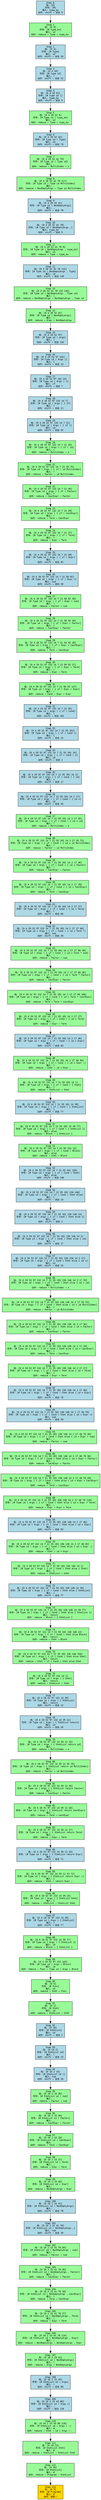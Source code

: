 digraph ParseFlow {
  rankdir=TB;
  node [shape=box, fontname="monospace", fontsize=10];
  edge [fontname="monospace"];
  step0 [label="Step 0\n栈: [0]\n符号: [#]\n输入: type_kw\n动作: shift → 状态 9", style=filled, fillcolor=lightblue];
  step1 [label="Step 1\n栈: [0 9]\n符号: [# type_kw]\n输入: id\n动作: reduce → Type → type_kw ", style=filled, fillcolor=palegreen];
  step2 [label="Step 2\n栈: [0 4]\n符号: [# Type]\n输入: id\n动作: shift → 状态 20", style=filled, fillcolor=lightblue];
  step3 [label="Step 3\n栈: [0 4 20]\n符号: [# Type id]\n输入: (\n动作: shift → 状态 52", style=filled, fillcolor=lightblue];
  step4 [label="Step 4\n栈: [0 4 20 52]\n符号: [# Type id (]\n输入: type_kw\n动作: shift → 状态 9", style=filled, fillcolor=lightblue];
  step5 [label="Step 5\n栈: [0 4 20 52 9]\n符号: [# Type id ( type_kw]\n输入: id\n动作: reduce → Type → type_kw ", style=filled, fillcolor=palegreen];
  step6 [label="Step 6\n栈: [0 4 20 52 42]\n符号: [# Type id ( Type]\n输入: id\n动作: shift → 状态 79", style=filled, fillcolor=lightblue];
  step7 [label="Step 7\n栈: [0 4 20 52 42 79]\n符号: [# Type id ( Type id]\n输入: ,\n动作: reduce → MultiIndex → ε", style=filled, fillcolor=palegreen];
  step8 [label="Step 8\n栈: [0 4 20 52 42 79 117]\n符号: [# Type id ( Type id MultiIndex]\n输入: ,\n动作: reduce → NonEmptyArgs → Type id MultiIndex ", style=filled, fillcolor=palegreen];
  step9 [label="Step 9\n栈: [0 4 20 52 41]\n符号: [# Type id ( NonEmptyArgs]\n输入: ,\n动作: shift → 状态 78", style=filled, fillcolor=lightblue];
  step10 [label="Step 10\n栈: [0 4 20 52 41 78]\n符号: [# Type id ( NonEmptyArgs ,]\n输入: type_kw\n动作: shift → 状态 9", style=filled, fillcolor=lightblue];
  step11 [label="Step 11\n栈: [0 4 20 52 41 78 9]\n符号: [# Type id ( NonEmptyArgs , type_kw]\n输入: id\n动作: reduce → Type → type_kw ", style=filled, fillcolor=palegreen];
  step12 [label="Step 12\n栈: [0 4 20 52 41 78 115]\n符号: [# Type id ( NonEmptyArgs , Type]\n输入: id\n动作: shift → 状态 140", style=filled, fillcolor=lightblue];
  step13 [label="Step 13\n栈: [0 4 20 52 41 78 115 140]\n符号: [# Type id ( NonEmptyArgs , Type id]\n输入: )\n动作: reduce → NonEmptyArgs → NonEmptyArgs , Type id ", style=filled, fillcolor=palegreen];
  step14 [label="Step 14\n栈: [0 4 20 52 41]\n符号: [# Type id ( NonEmptyArgs]\n输入: )\n动作: reduce → Args → NonEmptyArgs ", style=filled, fillcolor=palegreen];
  step15 [label="Step 15\n栈: [0 4 20 52 97]\n符号: [# Type id ( Args]\n输入: )\n动作: shift → 状态 132", style=filled, fillcolor=lightblue];
  step16 [label="Step 16\n栈: [0 4 20 52 97 132]\n符号: [# Type id ( Args )]\n输入: {\n动作: shift → 状态 14", style=filled, fillcolor=lightblue];
  step17 [label="Step 17\n栈: [0 4 20 52 97 132 14]\n符号: [# Type id ( Args ) {]\n输入: if\n动作: shift → 状态 7", style=filled, fillcolor=lightblue];
  step18 [label="Step 18\n栈: [0 4 20 52 97 132 14 7]\n符号: [# Type id ( Args ) { if]\n输入: (\n动作: shift → 状态 21", style=filled, fillcolor=lightblue];
  step19 [label="Step 19\n栈: [0 4 20 52 97 132 14 7 21]\n符号: [# Type id ( Args ) { if (]\n输入: id\n动作: shift → 状态 35", style=filled, fillcolor=lightblue];
  step20 [label="Step 20\n栈: [0 4 20 52 97 132 14 7 21 35]\n符号: [# Type id ( Args ) { if ( id]\n输入: >\n动作: reduce → MultiIndex → ε", style=filled, fillcolor=palegreen];
  step21 [label="Step 21\n栈: [0 4 20 52 97 132 14 7 21 35 75]\n符号: [# Type id ( Args ) { if ( id MultiIndex]\n输入: >\n动作: reduce → Factor → id MultiIndex ", style=filled, fillcolor=palegreen];
  step22 [label="Step 22\n栈: [0 4 20 52 97 132 14 7 21 36]\n符号: [# Type id ( Args ) { if ( Factor]\n输入: >\n动作: reduce → CastExpr → Factor ", style=filled, fillcolor=palegreen];
  step23 [label="Step 23\n栈: [0 4 20 52 97 132 14 7 21 28]\n符号: [# Type id ( Args ) { if ( CastExpr]\n输入: >\n动作: reduce → Term → CastExpr ", style=filled, fillcolor=palegreen];
  step24 [label="Step 24\n栈: [0 4 20 52 97 132 14 7 21 27]\n符号: [# Type id ( Args ) { if ( Term]\n输入: >\n动作: reduce → Expr → Term ", style=filled, fillcolor=palegreen];
  step25 [label="Step 25\n栈: [0 4 20 52 97 132 14 7 21 50]\n符号: [# Type id ( Args ) { if ( Expr]\n输入: >\n动作: shift → 状态 92", style=filled, fillcolor=lightblue];
  step26 [label="Step 26\n栈: [0 4 20 52 97 132 14 7 21 50 92]\n符号: [# Type id ( Args ) { if ( Expr >]\n输入: num\n动作: shift → 状态 30", style=filled, fillcolor=lightblue];
  step27 [label="Step 27\n栈: [0 4 20 52 97 132 14 7 21 50 92 30]\n符号: [# Type id ( Args ) { if ( Expr > num]\n输入: )\n动作: reduce → Factor → num ", style=filled, fillcolor=palegreen];
  step28 [label="Step 28\n栈: [0 4 20 52 97 132 14 7 21 50 92 36]\n符号: [# Type id ( Args ) { if ( Expr > Factor]\n输入: )\n动作: reduce → CastExpr → Factor ", style=filled, fillcolor=palegreen];
  step29 [label="Step 29\n栈: [0 4 20 52 97 132 14 7 21 50 92 28]\n符号: [# Type id ( Args ) { if ( Expr > CastExpr]\n输入: )\n动作: reduce → Term → CastExpr ", style=filled, fillcolor=palegreen];
  step30 [label="Step 30\n栈: [0 4 20 52 97 132 14 7 21 50 92 27]\n符号: [# Type id ( Args ) { if ( Expr > Term]\n输入: )\n动作: reduce → Expr → Term ", style=filled, fillcolor=palegreen];
  step31 [label="Step 31\n栈: [0 4 20 52 97 132 14 7 21 50 92 127]\n符号: [# Type id ( Args ) { if ( Expr > Expr]\n输入: )\n动作: reduce → Cond → Expr > Expr ", style=filled, fillcolor=palegreen];
  step32 [label="Step 32\n栈: [0 4 20 52 97 132 14 7 21 55]\n符号: [# Type id ( Args ) { if ( Cond]\n输入: )\n动作: shift → 状态 101", style=filled, fillcolor=lightblue];
  step33 [label="Step 33\n栈: [0 4 20 52 97 132 14 7 21 55 101]\n符号: [# Type id ( Args ) { if ( Cond )]\n输入: {\n动作: shift → 状态 14", style=filled, fillcolor=lightblue];
  step34 [label="Step 34\n栈: [0 4 20 52 97 132 14 7 21 55 101 14]\n符号: [# Type id ( Args ) { if ( Cond ) {]\n输入: id\n动作: shift → 状态 2", style=filled, fillcolor=lightblue];
  step35 [label="Step 35\n栈: [0 4 20 52 97 132 14 7 21 55 101 14 2]\n符号: [# Type id ( Args ) { if ( Cond ) { id]\n输入: =\n动作: shift → 状态 17", style=filled, fillcolor=lightblue];
  step36 [label="Step 36\n栈: [0 4 20 52 97 132 14 7 21 55 101 14 2 17]\n符号: [# Type id ( Args ) { if ( Cond ) { id =]\n输入: id\n动作: shift → 状态 35", style=filled, fillcolor=lightblue];
  step37 [label="Step 37\n栈: [0 4 20 52 97 132 14 7 21 55 101 14 2 17 35]\n符号: [# Type id ( Args ) { if ( Cond ) { id = id]\n输入: *\n动作: reduce → MultiIndex → ε", style=filled, fillcolor=palegreen];
  step38 [label="Step 38\n栈: [0 4 20 52 97 132 14 7 21 55 101 14 2 17 35 75]\n符号: [# Type id ( Args ) { if ( Cond ) { id = id MultiIndex]\n输入: *\n动作: reduce → Factor → id MultiIndex ", style=filled, fillcolor=palegreen];
  step39 [label="Step 39\n栈: [0 4 20 52 97 132 14 7 21 55 101 14 2 17 36]\n符号: [# Type id ( Args ) { if ( Cond ) { id = Factor]\n输入: *\n动作: reduce → CastExpr → Factor ", style=filled, fillcolor=palegreen];
  step40 [label="Step 40\n栈: [0 4 20 52 97 132 14 7 21 55 101 14 2 17 28]\n符号: [# Type id ( Args ) { if ( Cond ) { id = CastExpr]\n输入: *\n动作: reduce → Term → CastExpr ", style=filled, fillcolor=palegreen];
  step41 [label="Step 41\n栈: [0 4 20 52 97 132 14 7 21 55 101 14 2 17 27]\n符号: [# Type id ( Args ) { if ( Cond ) { id = Term]\n输入: *\n动作: shift → 状态 66", style=filled, fillcolor=lightblue];
  step42 [label="Step 42\n栈: [0 4 20 52 97 132 14 7 21 55 101 14 2 17 27 66]\n符号: [# Type id ( Args ) { if ( Cond ) { id = Term *]\n输入: num\n动作: shift → 状态 30", style=filled, fillcolor=lightblue];
  step43 [label="Step 43\n栈: [0 4 20 52 97 132 14 7 21 55 101 14 2 17 27 66 30]\n符号: [# Type id ( Args ) { if ( Cond ) { id = Term * num]\n输入: ;\n动作: reduce → Factor → num ", style=filled, fillcolor=palegreen];
  step44 [label="Step 44\n栈: [0 4 20 52 97 132 14 7 21 55 101 14 2 17 27 66 36]\n符号: [# Type id ( Args ) { if ( Cond ) { id = Term * Factor]\n输入: ;\n动作: reduce → CastExpr → Factor ", style=filled, fillcolor=palegreen];
  step45 [label="Step 45\n栈: [0 4 20 52 97 132 14 7 21 55 101 14 2 17 27 66 106]\n符号: [# Type id ( Args ) { if ( Cond ) { id = Term * CastExpr]\n输入: ;\n动作: reduce → Term → Term * CastExpr ", style=filled, fillcolor=palegreen];
  step46 [label="Step 46\n栈: [0 4 20 52 97 132 14 7 21 55 101 14 2 17 27]\n符号: [# Type id ( Args ) { if ( Cond ) { id = Term]\n输入: ;\n动作: reduce → Expr → Term ", style=filled, fillcolor=palegreen];
  step47 [label="Step 47\n栈: [0 4 20 52 97 132 14 7 21 55 101 14 2 17 46]\n符号: [# Type id ( Args ) { if ( Cond ) { id = Expr]\n输入: ;\n动作: shift → 状态 83", style=filled, fillcolor=lightblue];
  step48 [label="Step 48\n栈: [0 4 20 52 97 132 14 7 21 55 101 14 2 17 46 83]\n符号: [# Type id ( Args ) { if ( Cond ) { id = Expr ;]\n输入: }\n动作: reduce → Stmt → id = Expr ; ", style=filled, fillcolor=palegreen];
  step49 [label="Step 49\n栈: [0 4 20 52 97 132 14 7 21 55 101 14 1]\n符号: [# Type id ( Args ) { if ( Cond ) { Stmt]\n输入: }\n动作: reduce → StmtList → Stmt ", style=filled, fillcolor=palegreen];
  step50 [label="Step 50\n栈: [0 4 20 52 97 132 14 7 21 55 101 14 39]\n符号: [# Type id ( Args ) { if ( Cond ) { StmtList]\n输入: }\n动作: shift → 状态 77", style=filled, fillcolor=lightblue];
  step51 [label="Step 51\n栈: [0 4 20 52 97 132 14 7 21 55 101 14 39 77]\n符号: [# Type id ( Args ) { if ( Cond ) { StmtList }]\n输入: else\n动作: reduce → Block → { StmtList } ", style=filled, fillcolor=palegreen];
  step52 [label="Step 52\n栈: [0 4 20 52 97 132 14 7 21 55 101 13]\n符号: [# Type id ( Args ) { if ( Cond ) Block]\n输入: else\n动作: reduce → Stmt → Block ", style=filled, fillcolor=palegreen];
  step53 [label="Step 53\n栈: [0 4 20 52 97 132 14 7 21 55 101 136]\n符号: [# Type id ( Args ) { if ( Cond ) Stmt]\n输入: else\n动作: shift → 状态 146", style=filled, fillcolor=lightblue];
  step54 [label="Step 54\n栈: [0 4 20 52 97 132 14 7 21 55 101 136 146]\n符号: [# Type id ( Args ) { if ( Cond ) Stmt else]\n输入: {\n动作: shift → 状态 14", style=filled, fillcolor=lightblue];
  step55 [label="Step 55\n栈: [0 4 20 52 97 132 14 7 21 55 101 136 146 14]\n符号: [# Type id ( Args ) { if ( Cond ) Stmt else {]\n输入: id\n动作: shift → 状态 2", style=filled, fillcolor=lightblue];
  step56 [label="Step 56\n栈: [0 4 20 52 97 132 14 7 21 55 101 136 146 14 2]\n符号: [# Type id ( Args ) { if ( Cond ) Stmt else { id]\n输入: =\n动作: shift → 状态 17", style=filled, fillcolor=lightblue];
  step57 [label="Step 57\n栈: [0 4 20 52 97 132 14 7 21 55 101 136 146 14 2 17]\n符号: [# Type id ( Args ) { if ( Cond ) Stmt else { id =]\n输入: id\n动作: shift → 状态 35", style=filled, fillcolor=lightblue];
  step58 [label="Step 58\n栈: [0 4 20 52 97 132 14 7 21 55 101 136 146 14 2 17 35]\n符号: [# Type id ( Args ) { if ( Cond ) Stmt else { id = id]\n输入: +\n动作: reduce → MultiIndex → ε", style=filled, fillcolor=palegreen];
  step59 [label="Step 59\n栈: [0 4 20 52 97 132 14 7 21 55 101 136 146 14 2 17 35 75]\n符号: [# Type id ( Args ) { if ( Cond ) Stmt else { id = id MultiIndex]\n输入: +\n动作: reduce → Factor → id MultiIndex ", style=filled, fillcolor=palegreen];
  step60 [label="Step 60\n栈: [0 4 20 52 97 132 14 7 21 55 101 136 146 14 2 17 36]\n符号: [# Type id ( Args ) { if ( Cond ) Stmt else { id = Factor]\n输入: +\n动作: reduce → CastExpr → Factor ", style=filled, fillcolor=palegreen];
  step61 [label="Step 61\n栈: [0 4 20 52 97 132 14 7 21 55 101 136 146 14 2 17 28]\n符号: [# Type id ( Args ) { if ( Cond ) Stmt else { id = CastExpr]\n输入: +\n动作: reduce → Term → CastExpr ", style=filled, fillcolor=palegreen];
  step62 [label="Step 62\n栈: [0 4 20 52 97 132 14 7 21 55 101 136 146 14 2 17 27]\n符号: [# Type id ( Args ) { if ( Cond ) Stmt else { id = Term]\n输入: +\n动作: reduce → Expr → Term ", style=filled, fillcolor=palegreen];
  step63 [label="Step 63\n栈: [0 4 20 52 97 132 14 7 21 55 101 136 146 14 2 17 46]\n符号: [# Type id ( Args ) { if ( Cond ) Stmt else { id = Expr]\n输入: +\n动作: shift → 状态 70", style=filled, fillcolor=lightblue];
  step64 [label="Step 64\n栈: [0 4 20 52 97 132 14 7 21 55 101 136 146 14 2 17 46 70]\n符号: [# Type id ( Args ) { if ( Cond ) Stmt else { id = Expr +]\n输入: num\n动作: shift → 状态 30", style=filled, fillcolor=lightblue];
  step65 [label="Step 65\n栈: [0 4 20 52 97 132 14 7 21 55 101 136 146 14 2 17 46 70 30]\n符号: [# Type id ( Args ) { if ( Cond ) Stmt else { id = Expr + num]\n输入: ;\n动作: reduce → Factor → num ", style=filled, fillcolor=palegreen];
  step66 [label="Step 66\n栈: [0 4 20 52 97 132 14 7 21 55 101 136 146 14 2 17 46 70 36]\n符号: [# Type id ( Args ) { if ( Cond ) Stmt else { id = Expr + Factor]\n输入: ;\n动作: reduce → CastExpr → Factor ", style=filled, fillcolor=palegreen];
  step67 [label="Step 67\n栈: [0 4 20 52 97 132 14 7 21 55 101 136 146 14 2 17 46 70 28]\n符号: [# Type id ( Args ) { if ( Cond ) Stmt else { id = Expr + CastExpr]\n输入: ;\n动作: reduce → Term → CastExpr ", style=filled, fillcolor=palegreen];
  step68 [label="Step 68\n栈: [0 4 20 52 97 132 14 7 21 55 101 136 146 14 2 17 46 70 110]\n符号: [# Type id ( Args ) { if ( Cond ) Stmt else { id = Expr + Term]\n输入: ;\n动作: reduce → Expr → Expr + Term ", style=filled, fillcolor=palegreen];
  step69 [label="Step 69\n栈: [0 4 20 52 97 132 14 7 21 55 101 136 146 14 2 17 46]\n符号: [# Type id ( Args ) { if ( Cond ) Stmt else { id = Expr]\n输入: ;\n动作: shift → 状态 83", style=filled, fillcolor=lightblue];
  step70 [label="Step 70\n栈: [0 4 20 52 97 132 14 7 21 55 101 136 146 14 2 17 46 83]\n符号: [# Type id ( Args ) { if ( Cond ) Stmt else { id = Expr ;]\n输入: }\n动作: reduce → Stmt → id = Expr ; ", style=filled, fillcolor=palegreen];
  step71 [label="Step 71\n栈: [0 4 20 52 97 132 14 7 21 55 101 136 146 14 1]\n符号: [# Type id ( Args ) { if ( Cond ) Stmt else { Stmt]\n输入: }\n动作: reduce → StmtList → Stmt ", style=filled, fillcolor=palegreen];
  step72 [label="Step 72\n栈: [0 4 20 52 97 132 14 7 21 55 101 136 146 14 39]\n符号: [# Type id ( Args ) { if ( Cond ) Stmt else { StmtList]\n输入: }\n动作: shift → 状态 77", style=filled, fillcolor=lightblue];
  step73 [label="Step 73\n栈: [0 4 20 52 97 132 14 7 21 55 101 136 146 14 39 77]\n符号: [# Type id ( Args ) { if ( Cond ) Stmt else { StmtList }]\n输入: return\n动作: reduce → Block → { StmtList } ", style=filled, fillcolor=palegreen];
  step74 [label="Step 74\n栈: [0 4 20 52 97 132 14 7 21 55 101 136 146 13]\n符号: [# Type id ( Args ) { if ( Cond ) Stmt else Block]\n输入: return\n动作: reduce → Stmt → Block ", style=filled, fillcolor=palegreen];
  step75 [label="Step 75\n栈: [0 4 20 52 97 132 14 7 21 55 101 136 146 150]\n符号: [# Type id ( Args ) { if ( Cond ) Stmt else Stmt]\n输入: return\n动作: reduce → Stmt → if ( Cond ) Stmt else Stmt ", style=filled, fillcolor=palegreen];
  step76 [label="Step 76\n栈: [0 4 20 52 97 132 14 1]\n符号: [# Type id ( Args ) { Stmt]\n输入: return\n动作: reduce → StmtList → Stmt ", style=filled, fillcolor=palegreen];
  step77 [label="Step 77\n栈: [0 4 20 52 97 132 14 39]\n符号: [# Type id ( Args ) { StmtList]\n输入: return\n动作: shift → 状态 12", style=filled, fillcolor=lightblue];
  step78 [label="Step 78\n栈: [0 4 20 52 97 132 14 39 12]\n符号: [# Type id ( Args ) { StmtList return]\n输入: id\n动作: shift → 状态 35", style=filled, fillcolor=lightblue];
  step79 [label="Step 79\n栈: [0 4 20 52 97 132 14 39 12 35]\n符号: [# Type id ( Args ) { StmtList return id]\n输入: ;\n动作: reduce → MultiIndex → ε", style=filled, fillcolor=palegreen];
  step80 [label="Step 80\n栈: [0 4 20 52 97 132 14 39 12 35 75]\n符号: [# Type id ( Args ) { StmtList return id MultiIndex]\n输入: ;\n动作: reduce → Factor → id MultiIndex ", style=filled, fillcolor=palegreen];
  step81 [label="Step 81\n栈: [0 4 20 52 97 132 14 39 12 36]\n符号: [# Type id ( Args ) { StmtList return Factor]\n输入: ;\n动作: reduce → CastExpr → Factor ", style=filled, fillcolor=palegreen];
  step82 [label="Step 82\n栈: [0 4 20 52 97 132 14 39 12 28]\n符号: [# Type id ( Args ) { StmtList return CastExpr]\n输入: ;\n动作: reduce → Term → CastExpr ", style=filled, fillcolor=palegreen];
  step83 [label="Step 83\n栈: [0 4 20 52 97 132 14 39 12 27]\n符号: [# Type id ( Args ) { StmtList return Term]\n输入: ;\n动作: reduce → Expr → Term ", style=filled, fillcolor=palegreen];
  step84 [label="Step 84\n栈: [0 4 20 52 97 132 14 39 12 33]\n符号: [# Type id ( Args ) { StmtList return Expr]\n输入: ;\n动作: shift → 状态 72", style=filled, fillcolor=lightblue];
  step85 [label="Step 85\n栈: [0 4 20 52 97 132 14 39 12 33 72]\n符号: [# Type id ( Args ) { StmtList return Expr ;]\n输入: }\n动作: reduce → Stmt → return Expr ; ", style=filled, fillcolor=palegreen];
  step86 [label="Step 86\n栈: [0 4 20 52 97 132 14 39 23]\n符号: [# Type id ( Args ) { StmtList Stmt]\n输入: }\n动作: reduce → StmtList → StmtList Stmt ", style=filled, fillcolor=palegreen];
  step87 [label="Step 87\n栈: [0 4 20 52 97 132 14 39]\n符号: [# Type id ( Args ) { StmtList]\n输入: }\n动作: shift → 状态 77", style=filled, fillcolor=lightblue];
  step88 [label="Step 88\n栈: [0 4 20 52 97 132 14 39 77]\n符号: [# Type id ( Args ) { StmtList }]\n输入: id\n动作: reduce → Block → { StmtList } ", style=filled, fillcolor=palegreen];
  step89 [label="Step 89\n栈: [0 4 20 52 97 132 143]\n符号: [# Type id ( Args ) Block]\n输入: id\n动作: reduce → Func → Type id ( Args ) Block ", style=filled, fillcolor=palegreen];
  step90 [label="Step 90\n栈: [0 6]\n符号: [# Func]\n输入: id\n动作: reduce → Stmt → Func ", style=filled, fillcolor=palegreen];
  step91 [label="Step 91\n栈: [0 1]\n符号: [# Stmt]\n输入: id\n动作: reduce → StmtList → Stmt ", style=filled, fillcolor=palegreen];
  step92 [label="Step 92\n栈: [0 10]\n符号: [# StmtList]\n输入: id\n动作: shift → 状态 2", style=filled, fillcolor=lightblue];
  step93 [label="Step 93\n栈: [0 10 2]\n符号: [# StmtList id]\n输入: (\n动作: shift → 状态 15", style=filled, fillcolor=lightblue];
  step94 [label="Step 94\n栈: [0 10 2 15]\n符号: [# StmtList id (]\n输入: num\n动作: shift → 状态 30", style=filled, fillcolor=lightblue];
  step95 [label="Step 95\n栈: [0 10 2 15 30]\n符号: [# StmtList id ( num]\n输入: ,\n动作: reduce → Factor → num ", style=filled, fillcolor=palegreen];
  step96 [label="Step 96\n栈: [0 10 2 15 36]\n符号: [# StmtList id ( Factor]\n输入: ,\n动作: reduce → CastExpr → Factor ", style=filled, fillcolor=palegreen];
  step97 [label="Step 97\n栈: [0 10 2 15 28]\n符号: [# StmtList id ( CastExpr]\n输入: ,\n动作: reduce → Term → CastExpr ", style=filled, fillcolor=palegreen];
  step98 [label="Step 98\n栈: [0 10 2 15 27]\n符号: [# StmtList id ( Term]\n输入: ,\n动作: reduce → Expr → Term ", style=filled, fillcolor=palegreen];
  step99 [label="Step 99\n栈: [0 10 2 15 40]\n符号: [# StmtList id ( Expr]\n输入: ,\n动作: reduce → NonEmptyArgs → Expr ", style=filled, fillcolor=palegreen];
  step100 [label="Step 100\n栈: [0 10 2 15 41]\n符号: [# StmtList id ( NonEmptyArgs]\n输入: ,\n动作: shift → 状态 78", style=filled, fillcolor=lightblue];
  step101 [label="Step 101\n栈: [0 10 2 15 41 78]\n符号: [# StmtList id ( NonEmptyArgs ,]\n输入: num\n动作: shift → 状态 30", style=filled, fillcolor=lightblue];
  step102 [label="Step 102\n栈: [0 10 2 15 41 78 30]\n符号: [# StmtList id ( NonEmptyArgs , num]\n输入: )\n动作: reduce → Factor → num ", style=filled, fillcolor=palegreen];
  step103 [label="Step 103\n栈: [0 10 2 15 41 78 36]\n符号: [# StmtList id ( NonEmptyArgs , Factor]\n输入: )\n动作: reduce → CastExpr → Factor ", style=filled, fillcolor=palegreen];
  step104 [label="Step 104\n栈: [0 10 2 15 41 78 28]\n符号: [# StmtList id ( NonEmptyArgs , CastExpr]\n输入: )\n动作: reduce → Term → CastExpr ", style=filled, fillcolor=palegreen];
  step105 [label="Step 105\n栈: [0 10 2 15 41 78 27]\n符号: [# StmtList id ( NonEmptyArgs , Term]\n输入: )\n动作: reduce → Expr → Term ", style=filled, fillcolor=palegreen];
  step106 [label="Step 106\n栈: [0 10 2 15 41 78 114]\n符号: [# StmtList id ( NonEmptyArgs , Expr]\n输入: )\n动作: reduce → NonEmptyArgs → NonEmptyArgs , Expr ", style=filled, fillcolor=palegreen];
  step107 [label="Step 107\n栈: [0 10 2 15 41]\n符号: [# StmtList id ( NonEmptyArgs]\n输入: )\n动作: reduce → Args → NonEmptyArgs ", style=filled, fillcolor=palegreen];
  step108 [label="Step 108\n栈: [0 10 2 15 43]\n符号: [# StmtList id ( Args]\n输入: )\n动作: shift → 状态 80", style=filled, fillcolor=lightblue];
  step109 [label="Step 109\n栈: [0 10 2 15 43 80]\n符号: [# StmtList id ( Args )]\n输入: ;\n动作: shift → 状态 118", style=filled, fillcolor=lightblue];
  step110 [label="Step 110\n栈: [0 10 2 15 43 80 118]\n符号: [# StmtList id ( Args ) ;]\n输入: #\n动作: reduce → Stmt → id ( Args ) ; ", style=filled, fillcolor=palegreen];
  step111 [label="Step 111\n栈: [0 10 23]\n符号: [# StmtList Stmt]\n输入: #\n动作: reduce → StmtList → StmtList Stmt ", style=filled, fillcolor=palegreen];
  step112 [label="Step 112\n栈: [0 10]\n符号: [# StmtList]\n输入: #\n动作: reduce → Program → StmtList ", style=filled, fillcolor=palegreen];
  step113 [label="Step 113\n栈: [0 5]\n符号: [# Program]\n输入: #\n动作: 接受 ✅", style=filled, fillcolor=gold];
  step0 -> step1;
  step1 -> step2;
  step2 -> step3;
  step3 -> step4;
  step4 -> step5;
  step5 -> step6;
  step6 -> step7;
  step7 -> step8;
  step8 -> step9;
  step9 -> step10;
  step10 -> step11;
  step11 -> step12;
  step12 -> step13;
  step13 -> step14;
  step14 -> step15;
  step15 -> step16;
  step16 -> step17;
  step17 -> step18;
  step18 -> step19;
  step19 -> step20;
  step20 -> step21;
  step21 -> step22;
  step22 -> step23;
  step23 -> step24;
  step24 -> step25;
  step25 -> step26;
  step26 -> step27;
  step27 -> step28;
  step28 -> step29;
  step29 -> step30;
  step30 -> step31;
  step31 -> step32;
  step32 -> step33;
  step33 -> step34;
  step34 -> step35;
  step35 -> step36;
  step36 -> step37;
  step37 -> step38;
  step38 -> step39;
  step39 -> step40;
  step40 -> step41;
  step41 -> step42;
  step42 -> step43;
  step43 -> step44;
  step44 -> step45;
  step45 -> step46;
  step46 -> step47;
  step47 -> step48;
  step48 -> step49;
  step49 -> step50;
  step50 -> step51;
  step51 -> step52;
  step52 -> step53;
  step53 -> step54;
  step54 -> step55;
  step55 -> step56;
  step56 -> step57;
  step57 -> step58;
  step58 -> step59;
  step59 -> step60;
  step60 -> step61;
  step61 -> step62;
  step62 -> step63;
  step63 -> step64;
  step64 -> step65;
  step65 -> step66;
  step66 -> step67;
  step67 -> step68;
  step68 -> step69;
  step69 -> step70;
  step70 -> step71;
  step71 -> step72;
  step72 -> step73;
  step73 -> step74;
  step74 -> step75;
  step75 -> step76;
  step76 -> step77;
  step77 -> step78;
  step78 -> step79;
  step79 -> step80;
  step80 -> step81;
  step81 -> step82;
  step82 -> step83;
  step83 -> step84;
  step84 -> step85;
  step85 -> step86;
  step86 -> step87;
  step87 -> step88;
  step88 -> step89;
  step89 -> step90;
  step90 -> step91;
  step91 -> step92;
  step92 -> step93;
  step93 -> step94;
  step94 -> step95;
  step95 -> step96;
  step96 -> step97;
  step97 -> step98;
  step98 -> step99;
  step99 -> step100;
  step100 -> step101;
  step101 -> step102;
  step102 -> step103;
  step103 -> step104;
  step104 -> step105;
  step105 -> step106;
  step106 -> step107;
  step107 -> step108;
  step108 -> step109;
  step109 -> step110;
  step110 -> step111;
  step111 -> step112;
  step112 -> step113;
}
